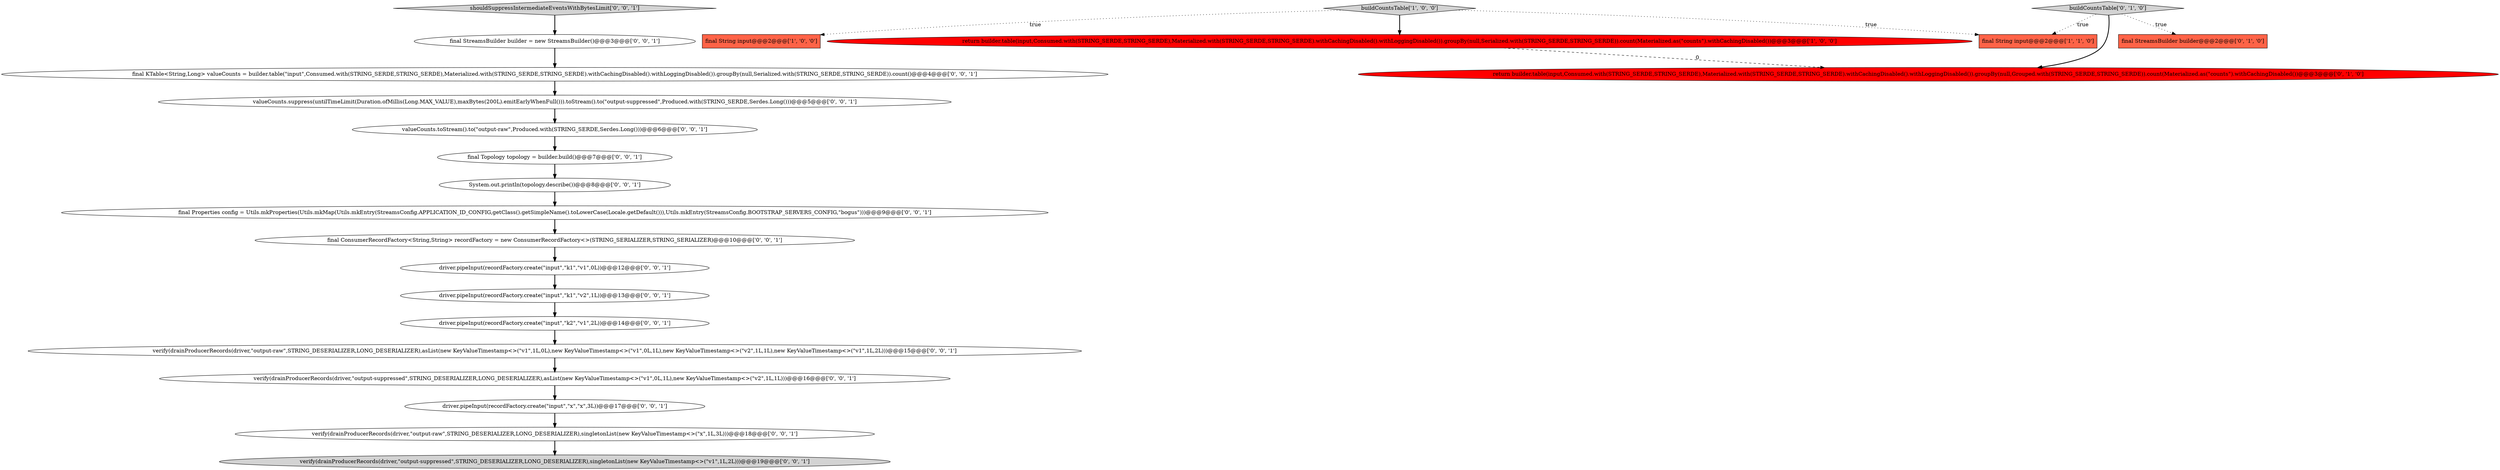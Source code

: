digraph {
21 [style = filled, label = "verify(drainProducerRecords(driver,\"output-suppressed\",STRING_DESERIALIZER,LONG_DESERIALIZER),asList(new KeyValueTimestamp<>(\"v1\",0L,1L),new KeyValueTimestamp<>(\"v2\",1L,1L)))@@@16@@@['0', '0', '1']", fillcolor = white, shape = ellipse image = "AAA0AAABBB3BBB"];
17 [style = filled, label = "driver.pipeInput(recordFactory.create(\"input\",\"k1\",\"v1\",0L))@@@12@@@['0', '0', '1']", fillcolor = white, shape = ellipse image = "AAA0AAABBB3BBB"];
1 [style = filled, label = "buildCountsTable['1', '0', '0']", fillcolor = lightgray, shape = diamond image = "AAA0AAABBB1BBB"];
14 [style = filled, label = "verify(drainProducerRecords(driver,\"output-raw\",STRING_DESERIALIZER,LONG_DESERIALIZER),singletonList(new KeyValueTimestamp<>(\"x\",1L,3L)))@@@18@@@['0', '0', '1']", fillcolor = white, shape = ellipse image = "AAA0AAABBB3BBB"];
9 [style = filled, label = "final ConsumerRecordFactory<String,String> recordFactory = new ConsumerRecordFactory<>(STRING_SERIALIZER,STRING_SERIALIZER)@@@10@@@['0', '0', '1']", fillcolor = white, shape = ellipse image = "AAA0AAABBB3BBB"];
10 [style = filled, label = "verify(drainProducerRecords(driver,\"output-suppressed\",STRING_DESERIALIZER,LONG_DESERIALIZER),singletonList(new KeyValueTimestamp<>(\"v1\",1L,2L)))@@@19@@@['0', '0', '1']", fillcolor = lightgray, shape = ellipse image = "AAA0AAABBB3BBB"];
13 [style = filled, label = "final KTable<String,Long> valueCounts = builder.table(\"input\",Consumed.with(STRING_SERDE,STRING_SERDE),Materialized.with(STRING_SERDE,STRING_SERDE).withCachingDisabled().withLoggingDisabled()).groupBy(null,Serialized.with(STRING_SERDE,STRING_SERDE)).count()@@@4@@@['0', '0', '1']", fillcolor = white, shape = ellipse image = "AAA0AAABBB3BBB"];
19 [style = filled, label = "shouldSuppressIntermediateEventsWithBytesLimit['0', '0', '1']", fillcolor = lightgray, shape = diamond image = "AAA0AAABBB3BBB"];
5 [style = filled, label = "return builder.table(input,Consumed.with(STRING_SERDE,STRING_SERDE),Materialized.with(STRING_SERDE,STRING_SERDE).withCachingDisabled().withLoggingDisabled()).groupBy(null,Grouped.with(STRING_SERDE,STRING_SERDE)).count(Materialized.as(\"counts\").withCachingDisabled())@@@3@@@['0', '1', '0']", fillcolor = red, shape = ellipse image = "AAA1AAABBB2BBB"];
20 [style = filled, label = "final Properties config = Utils.mkProperties(Utils.mkMap(Utils.mkEntry(StreamsConfig.APPLICATION_ID_CONFIG,getClass().getSimpleName().toLowerCase(Locale.getDefault())),Utils.mkEntry(StreamsConfig.BOOTSTRAP_SERVERS_CONFIG,\"bogus\")))@@@9@@@['0', '0', '1']", fillcolor = white, shape = ellipse image = "AAA0AAABBB3BBB"];
6 [style = filled, label = "buildCountsTable['0', '1', '0']", fillcolor = lightgray, shape = diamond image = "AAA0AAABBB2BBB"];
22 [style = filled, label = "driver.pipeInput(recordFactory.create(\"input\",\"k2\",\"v1\",2L))@@@14@@@['0', '0', '1']", fillcolor = white, shape = ellipse image = "AAA0AAABBB3BBB"];
0 [style = filled, label = "final String input@@@2@@@['1', '0', '0']", fillcolor = tomato, shape = box image = "AAA0AAABBB1BBB"];
7 [style = filled, label = "final StreamsBuilder builder = new StreamsBuilder()@@@3@@@['0', '0', '1']", fillcolor = white, shape = ellipse image = "AAA0AAABBB3BBB"];
23 [style = filled, label = "verify(drainProducerRecords(driver,\"output-raw\",STRING_DESERIALIZER,LONG_DESERIALIZER),asList(new KeyValueTimestamp<>(\"v1\",1L,0L),new KeyValueTimestamp<>(\"v1\",0L,1L),new KeyValueTimestamp<>(\"v2\",1L,1L),new KeyValueTimestamp<>(\"v1\",1L,2L)))@@@15@@@['0', '0', '1']", fillcolor = white, shape = ellipse image = "AAA0AAABBB3BBB"];
4 [style = filled, label = "final StreamsBuilder builder@@@2@@@['0', '1', '0']", fillcolor = tomato, shape = box image = "AAA0AAABBB2BBB"];
18 [style = filled, label = "driver.pipeInput(recordFactory.create(\"input\",\"k1\",\"v2\",1L))@@@13@@@['0', '0', '1']", fillcolor = white, shape = ellipse image = "AAA0AAABBB3BBB"];
15 [style = filled, label = "valueCounts.toStream().to(\"output-raw\",Produced.with(STRING_SERDE,Serdes.Long()))@@@6@@@['0', '0', '1']", fillcolor = white, shape = ellipse image = "AAA0AAABBB3BBB"];
11 [style = filled, label = "valueCounts.suppress(untilTimeLimit(Duration.ofMillis(Long.MAX_VALUE),maxBytes(200L).emitEarlyWhenFull())).toStream().to(\"output-suppressed\",Produced.with(STRING_SERDE,Serdes.Long()))@@@5@@@['0', '0', '1']", fillcolor = white, shape = ellipse image = "AAA0AAABBB3BBB"];
16 [style = filled, label = "final Topology topology = builder.build()@@@7@@@['0', '0', '1']", fillcolor = white, shape = ellipse image = "AAA0AAABBB3BBB"];
2 [style = filled, label = "return builder.table(input,Consumed.with(STRING_SERDE,STRING_SERDE),Materialized.with(STRING_SERDE,STRING_SERDE).withCachingDisabled().withLoggingDisabled()).groupBy(null,Serialized.with(STRING_SERDE,STRING_SERDE)).count(Materialized.as(\"counts\").withCachingDisabled())@@@3@@@['1', '0', '0']", fillcolor = red, shape = ellipse image = "AAA1AAABBB1BBB"];
8 [style = filled, label = "driver.pipeInput(recordFactory.create(\"input\",\"x\",\"x\",3L))@@@17@@@['0', '0', '1']", fillcolor = white, shape = ellipse image = "AAA0AAABBB3BBB"];
12 [style = filled, label = "System.out.println(topology.describe())@@@8@@@['0', '0', '1']", fillcolor = white, shape = ellipse image = "AAA0AAABBB3BBB"];
3 [style = filled, label = "final String input@@@2@@@['1', '1', '0']", fillcolor = tomato, shape = box image = "AAA0AAABBB1BBB"];
7->13 [style = bold, label=""];
20->9 [style = bold, label=""];
21->8 [style = bold, label=""];
12->20 [style = bold, label=""];
8->14 [style = bold, label=""];
14->10 [style = bold, label=""];
9->17 [style = bold, label=""];
15->16 [style = bold, label=""];
13->11 [style = bold, label=""];
22->23 [style = bold, label=""];
11->15 [style = bold, label=""];
1->3 [style = dotted, label="true"];
6->5 [style = bold, label=""];
2->5 [style = dashed, label="0"];
18->22 [style = bold, label=""];
6->4 [style = dotted, label="true"];
23->21 [style = bold, label=""];
1->2 [style = bold, label=""];
1->0 [style = dotted, label="true"];
6->3 [style = dotted, label="true"];
16->12 [style = bold, label=""];
19->7 [style = bold, label=""];
17->18 [style = bold, label=""];
}
